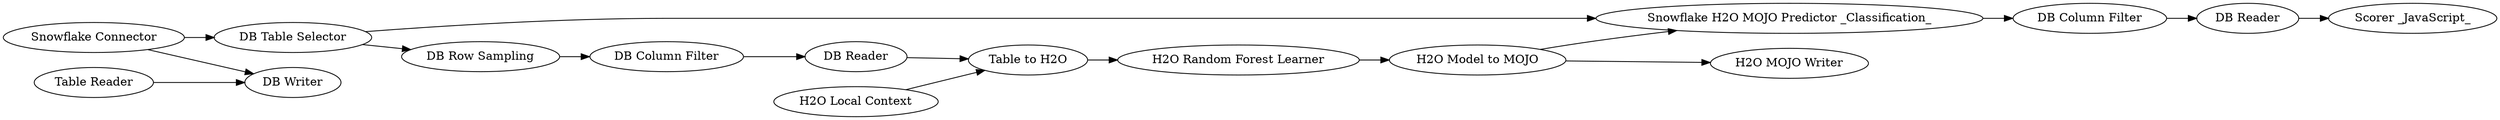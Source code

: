 digraph {
	162 -> 165
	160 -> 161
	161 -> 170
	169 -> 174
	168 -> 162
	164 -> 165
	161 -> 163
	165 -> 167
	169 -> 170
	160 -> 191
	181 -> 191
	171 -> 173
	172 -> 171
	163 -> 168
	170 -> 172
	167 -> 169
	170 [label="Snowflake H2O MOJO Predictor _Classification_"]
	165 [label="Table to H2O"]
	168 [label="DB Column Filter"]
	164 [label="H2O Local Context"]
	167 [label="H2O Random Forest Learner"]
	171 [label="DB Reader"]
	169 [label="H2O Model to MOJO"]
	173 [label="Scorer _JavaScript_"]
	191 [label="DB Writer"]
	161 [label="DB Table Selector"]
	174 [label="H2O MOJO Writer"]
	162 [label="DB Reader"]
	172 [label="DB Column Filter"]
	181 [label="Table Reader"]
	160 [label="Snowflake Connector"]
	163 [label="DB Row Sampling"]
	rankdir=LR
}
